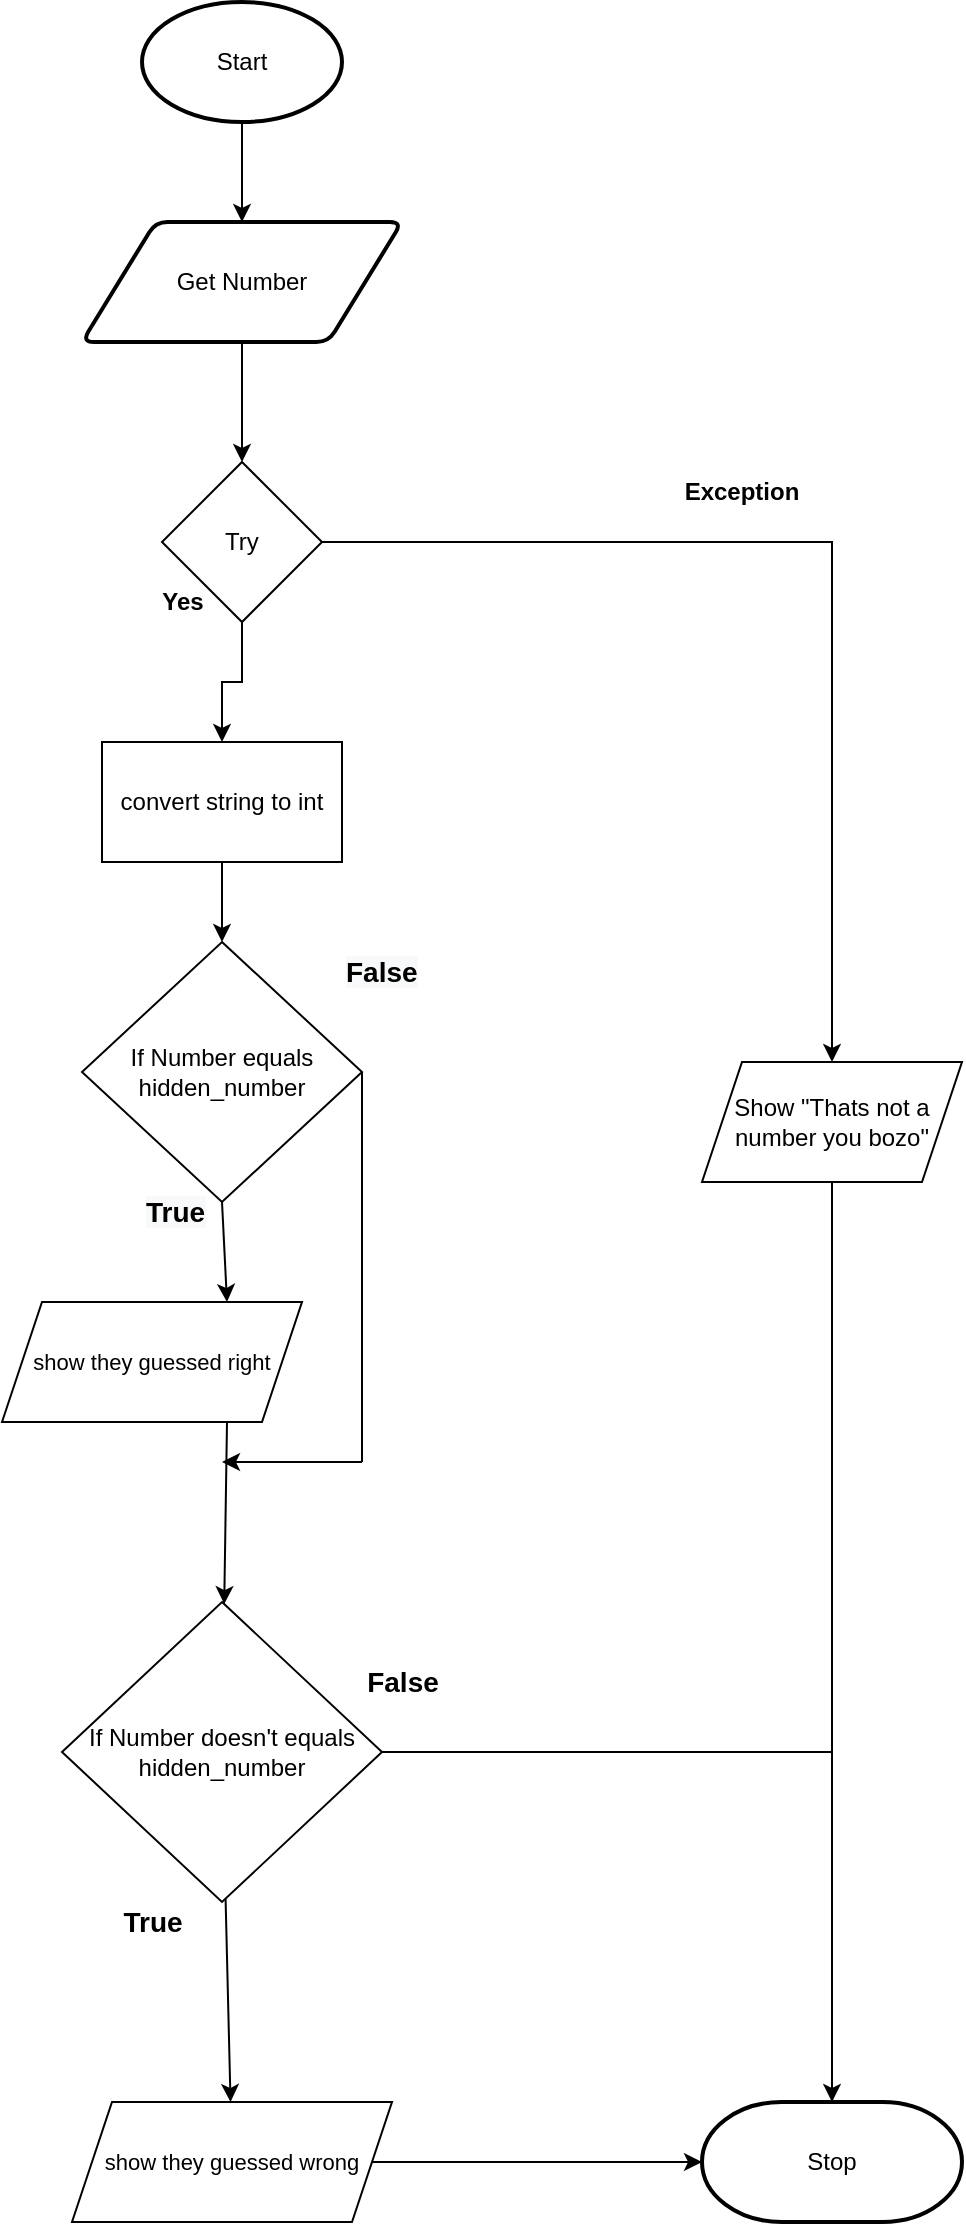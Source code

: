 <mxfile>
    <diagram id="kvk8JkGseTjVG1A1ggHk" name="HChart">
        <mxGraphModel dx="834" dy="1730" grid="1" gridSize="10" guides="1" tooltips="1" connect="1" arrows="1" fold="1" page="1" pageScale="1" pageWidth="827" pageHeight="1169" math="0" shadow="0">
            <root>
                <mxCell id="0"/>
                <mxCell id="1" parent="0"/>
                <mxCell id="9" style="edgeStyle=none;html=1;exitX=0.5;exitY=1;exitDx=0;exitDy=0;exitPerimeter=0;entryX=0.5;entryY=0;entryDx=0;entryDy=0;" parent="1" source="2" target="3" edge="1">
                    <mxGeometry relative="1" as="geometry"/>
                </mxCell>
                <mxCell id="2" value="Start" style="strokeWidth=2;html=1;shape=mxgraph.flowchart.start_1;whiteSpace=wrap;" parent="1" vertex="1">
                    <mxGeometry x="230" y="-170" width="100" height="60" as="geometry"/>
                </mxCell>
                <mxCell id="46" value="" style="edgeStyle=none;html=1;" edge="1" parent="1" source="3" target="45">
                    <mxGeometry relative="1" as="geometry"/>
                </mxCell>
                <mxCell id="3" value="Get Number" style="shape=parallelogram;html=1;strokeWidth=2;perimeter=parallelogramPerimeter;whiteSpace=wrap;rounded=1;arcSize=12;size=0.23;" parent="1" vertex="1">
                    <mxGeometry x="200" y="-60" width="160" height="60" as="geometry"/>
                </mxCell>
                <mxCell id="6" value="Stop" style="strokeWidth=2;html=1;shape=mxgraph.flowchart.terminator;whiteSpace=wrap;" parent="1" vertex="1">
                    <mxGeometry x="510" y="880" width="130" height="60" as="geometry"/>
                </mxCell>
                <mxCell id="12" value="If Number equals hidden_number" style="rhombus;whiteSpace=wrap;html=1;" parent="1" vertex="1">
                    <mxGeometry x="200" y="300" width="140" height="130" as="geometry"/>
                </mxCell>
                <mxCell id="32" value="" style="edgeStyle=none;rounded=1;html=1;labelBackgroundColor=default;fontFamily=Helvetica;fontSize=11;fontColor=default;endArrow=classic;strokeColor=default;elbow=vertical;" parent="1" source="14" target="28" edge="1">
                    <mxGeometry relative="1" as="geometry"/>
                </mxCell>
                <mxCell id="61" value="" style="edgeStyle=orthogonalEdgeStyle;rounded=0;html=1;entryX=0.5;entryY=0;entryDx=0;entryDy=0;entryPerimeter=0;" edge="1" parent="1" source="14" target="6">
                    <mxGeometry relative="1" as="geometry">
                        <mxPoint x="550" y="705" as="targetPoint"/>
                    </mxGeometry>
                </mxCell>
                <mxCell id="14" value="If Number doesn't equals hidden_number" style="rhombus;whiteSpace=wrap;html=1;" parent="1" vertex="1">
                    <mxGeometry x="190" y="630" width="160" height="150" as="geometry"/>
                </mxCell>
                <mxCell id="31" value="" style="edgeStyle=none;rounded=1;html=1;labelBackgroundColor=default;fontFamily=Helvetica;fontSize=11;fontColor=default;endArrow=classic;strokeColor=default;elbow=vertical;exitX=0.75;exitY=1;exitDx=0;exitDy=0;" parent="1" source="27" target="14" edge="1">
                    <mxGeometry relative="1" as="geometry">
                        <mxPoint x="270" y="550" as="sourcePoint"/>
                    </mxGeometry>
                </mxCell>
                <mxCell id="27" value="show they guessed right" style="shape=parallelogram;perimeter=parallelogramPerimeter;whiteSpace=wrap;html=1;fixedSize=1;fontFamily=Helvetica;fontSize=11;fontColor=default;" parent="1" vertex="1">
                    <mxGeometry x="160" y="480" width="150" height="60" as="geometry"/>
                </mxCell>
                <mxCell id="33" value="" style="edgeStyle=none;rounded=1;html=1;labelBackgroundColor=default;fontFamily=Helvetica;fontSize=11;fontColor=default;endArrow=classic;strokeColor=default;elbow=vertical;" parent="1" source="28" target="6" edge="1">
                    <mxGeometry relative="1" as="geometry"/>
                </mxCell>
                <mxCell id="28" value="show they guessed wrong" style="shape=parallelogram;perimeter=parallelogramPerimeter;whiteSpace=wrap;html=1;fixedSize=1;fontFamily=Helvetica;fontSize=11;fontColor=default;" parent="1" vertex="1">
                    <mxGeometry x="195" y="880" width="160" height="60" as="geometry"/>
                </mxCell>
                <mxCell id="30" value="" style="endArrow=classic;html=1;rounded=1;labelBackgroundColor=default;fontFamily=Helvetica;fontSize=11;fontColor=default;strokeColor=default;elbow=vertical;exitX=0.5;exitY=1;exitDx=0;exitDy=0;entryX=0.75;entryY=0;entryDx=0;entryDy=0;" parent="1" source="12" target="27" edge="1">
                    <mxGeometry width="50" height="50" relative="1" as="geometry">
                        <mxPoint x="470" y="470" as="sourcePoint"/>
                        <mxPoint x="270" y="470" as="targetPoint"/>
                    </mxGeometry>
                </mxCell>
                <mxCell id="36" value="" style="endArrow=classic;html=1;rounded=1;labelBackgroundColor=default;fontFamily=Helvetica;fontSize=11;fontColor=default;strokeColor=default;elbow=vertical;" parent="1" edge="1">
                    <mxGeometry width="50" height="50" relative="1" as="geometry">
                        <mxPoint x="340" y="560" as="sourcePoint"/>
                        <mxPoint x="270" y="560" as="targetPoint"/>
                    </mxGeometry>
                </mxCell>
                <mxCell id="39" value="&lt;font style=&quot;font-size: 14px&quot;&gt;&lt;b&gt;False&lt;/b&gt;&lt;/font&gt;" style="text;html=1;align=center;verticalAlign=middle;resizable=0;points=[];autosize=1;strokeColor=none;fillColor=none;fontSize=11;fontFamily=Helvetica;fontColor=default;" parent="1" vertex="1">
                    <mxGeometry x="335" y="660" width="50" height="20" as="geometry"/>
                </mxCell>
                <mxCell id="40" value="&lt;b style=&quot;color: rgb(0, 0, 0); font-family: helvetica; font-size: 14px; font-style: normal; letter-spacing: normal; text-align: center; text-indent: 0px; text-transform: none; word-spacing: 0px; background-color: rgb(248, 249, 250);&quot;&gt;False&lt;/b&gt;" style="text;whiteSpace=wrap;html=1;fontSize=14;fontFamily=Helvetica;fontColor=default;" parent="1" vertex="1">
                    <mxGeometry x="330" y="300" width="60" height="30" as="geometry"/>
                </mxCell>
                <mxCell id="41" value="&lt;b&gt;True&lt;/b&gt;" style="text;html=1;align=center;verticalAlign=middle;resizable=0;points=[];autosize=1;strokeColor=none;fillColor=none;fontSize=14;fontFamily=Helvetica;fontColor=default;" parent="1" vertex="1">
                    <mxGeometry x="210" y="780" width="50" height="20" as="geometry"/>
                </mxCell>
                <mxCell id="42" value="&lt;b style=&quot;color: rgb(0, 0, 0); font-family: helvetica; font-size: 14px; font-style: normal; letter-spacing: normal; text-align: center; text-indent: 0px; text-transform: none; word-spacing: 0px; background-color: rgb(248, 249, 250);&quot;&gt;True&lt;/b&gt;" style="text;whiteSpace=wrap;html=1;fontSize=14;fontFamily=Helvetica;fontColor=default;" parent="1" vertex="1">
                    <mxGeometry x="230" y="420" width="60" height="30" as="geometry"/>
                </mxCell>
                <mxCell id="44" value="" style="endArrow=none;html=1;exitX=1;exitY=0.5;exitDx=0;exitDy=0;" edge="1" parent="1" source="12">
                    <mxGeometry width="50" height="50" relative="1" as="geometry">
                        <mxPoint x="390" y="580" as="sourcePoint"/>
                        <mxPoint x="340" y="560" as="targetPoint"/>
                        <Array as="points">
                            <mxPoint x="340" y="490"/>
                        </Array>
                    </mxGeometry>
                </mxCell>
                <mxCell id="57" value="" style="edgeStyle=orthogonalEdgeStyle;rounded=0;html=1;" edge="1" parent="1" source="45" target="56">
                    <mxGeometry relative="1" as="geometry"/>
                </mxCell>
                <mxCell id="45" value="Try" style="rhombus;whiteSpace=wrap;html=1;" vertex="1" parent="1">
                    <mxGeometry x="240" y="60" width="80" height="80" as="geometry"/>
                </mxCell>
                <mxCell id="48" value="&lt;b&gt;Yes&lt;/b&gt;" style="text;html=1;align=center;verticalAlign=middle;resizable=0;points=[];autosize=1;strokeColor=none;fillColor=none;" vertex="1" parent="1">
                    <mxGeometry x="230" y="120" width="40" height="20" as="geometry"/>
                </mxCell>
                <mxCell id="49" value="&lt;b&gt;Exception&lt;/b&gt;" style="text;html=1;strokeColor=none;fillColor=none;align=center;verticalAlign=middle;whiteSpace=wrap;rounded=0;" vertex="1" parent="1">
                    <mxGeometry x="500" y="60" width="60" height="30" as="geometry"/>
                </mxCell>
                <mxCell id="50" value="Show &quot;Thats not a number you bozo&quot;" style="shape=parallelogram;perimeter=parallelogramPerimeter;whiteSpace=wrap;html=1;fixedSize=1;" vertex="1" parent="1">
                    <mxGeometry x="510" y="360" width="130" height="60" as="geometry"/>
                </mxCell>
                <mxCell id="51" value="" style="endArrow=classic;html=1;exitX=1;exitY=0.5;exitDx=0;exitDy=0;entryX=0.5;entryY=0;entryDx=0;entryDy=0;edgeStyle=orthogonalEdgeStyle;rounded=0;" edge="1" parent="1" source="45" target="50">
                    <mxGeometry width="50" height="50" relative="1" as="geometry">
                        <mxPoint x="430" y="430" as="sourcePoint"/>
                        <mxPoint x="480" y="380" as="targetPoint"/>
                    </mxGeometry>
                </mxCell>
                <mxCell id="58" value="" style="edgeStyle=orthogonalEdgeStyle;rounded=0;html=1;" edge="1" parent="1" source="56" target="12">
                    <mxGeometry relative="1" as="geometry"/>
                </mxCell>
                <mxCell id="56" value="convert string to int" style="whiteSpace=wrap;html=1;" vertex="1" parent="1">
                    <mxGeometry x="210" y="200" width="120" height="60" as="geometry"/>
                </mxCell>
                <mxCell id="64" value="" style="endArrow=none;html=1;rounded=0;exitX=0.5;exitY=1;exitDx=0;exitDy=0;" edge="1" parent="1" source="50">
                    <mxGeometry width="50" height="50" relative="1" as="geometry">
                        <mxPoint x="430" y="550" as="sourcePoint"/>
                        <mxPoint x="575" y="730" as="targetPoint"/>
                        <Array as="points"/>
                    </mxGeometry>
                </mxCell>
            </root>
        </mxGraphModel>
    </diagram>
</mxfile>
